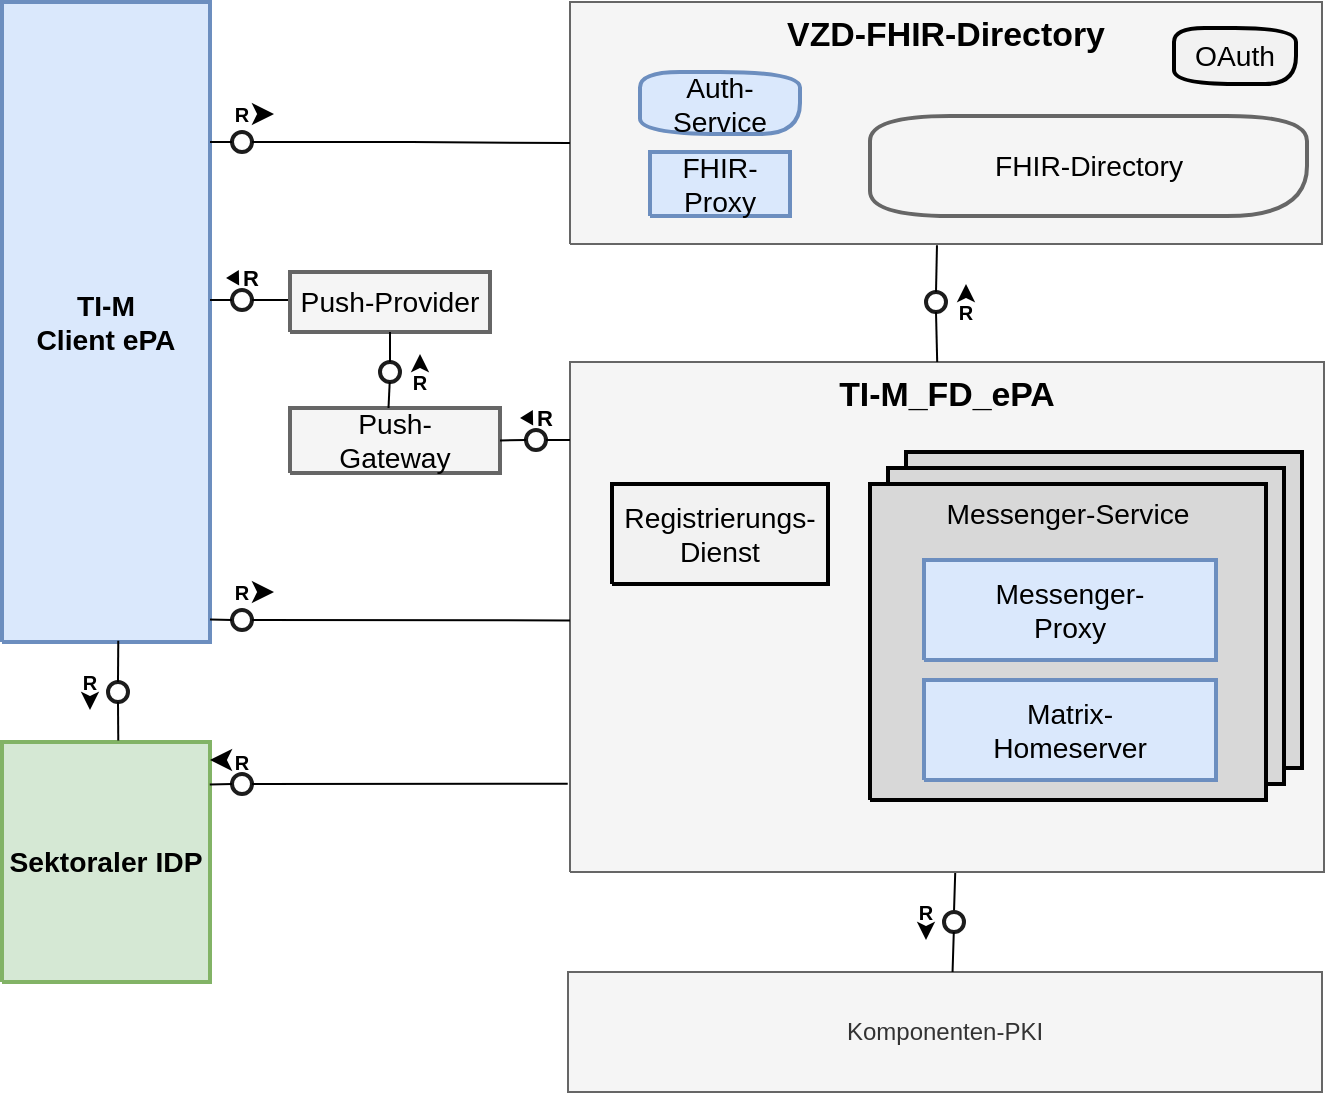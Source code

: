 <mxfile>
    <diagram name="Fachdienst" id="euBj5xrBh4o_RF6xaW2p">
        <mxGraphModel dx="609" dy="239" grid="1" gridSize="10" guides="1" tooltips="1" connect="1" arrows="1" fold="1" page="1" pageScale="1" pageWidth="827" pageHeight="1169" math="0" shadow="0">
            <root>
                <mxCell id="0"/>
                <mxCell id="1" parent="0"/>
                <UserObject label="&lt;div style=&quot;font-size: 1px&quot;&gt;&lt;font style=&quot;font-size: 16.93px; color: rgb(0, 0, 0); direction: ltr; letter-spacing: 0px; line-height: 120%; opacity: 1;&quot;&gt;&lt;b style=&quot;&quot;&gt;VZD-FHIR-Directory&lt;br&gt;&lt;/b&gt;&lt;/font&gt;&lt;/div&gt;" tags="Hintergrund" id="CfJ6PVG0hl9HaETuA9oQ-1">
                    <mxCell style="verticalAlign=top;align=center;vsdxID=1;fillColor=#f5f5f5;shape=stencil(nZBLDoAgDERP0z3SIyjew0SURgSD+Lu9kMZoXLhwN9O+tukAlrNpJg1SzDH4QW/URgNYgZTkjA4UkwJUgGXng+6DX1zLfmoymdXo17xh5zmRJ6Q42BWCfc2oJfdAr+Yv+AP9Cb7OJ3H/2JG1HNGz/84klThPVCc=);strokeColor=#666666;points=[];labelBackgroundColor=none;rounded=0;html=1;whiteSpace=wrap;fontColor=#333333;" parent="1" vertex="1">
                        <mxGeometry x="330" y="25" width="376" height="121" as="geometry"/>
                    </mxCell>
                </UserObject>
                <mxCell id="9" style="edgeStyle=none;html=1;entryX=0.5;entryY=0;entryDx=0;entryDy=0;endArrow=none;endFill=0;exitX=0.511;exitY=0.996;exitDx=0;exitDy=0;exitPerimeter=0;" parent="1" source="CfJ6PVG0hl9HaETuA9oQ-2" target="8" edge="1">
                    <mxGeometry relative="1" as="geometry">
                        <mxPoint x="520" y="460" as="sourcePoint"/>
                    </mxGeometry>
                </mxCell>
                <UserObject label="&lt;div style=&quot;font-size: 1px&quot;&gt;&lt;font style=&quot;font-size: 16.93px; color: rgb(0, 0, 0); direction: ltr; letter-spacing: 0px; line-height: 120%; opacity: 1;&quot;&gt;&lt;b style=&quot;&quot;&gt;     TI-M_FD_ePA&lt;br&gt;&lt;/b&gt;&lt;/font&gt;&lt;/div&gt;" tags="Hintergrund" id="CfJ6PVG0hl9HaETuA9oQ-2">
                    <mxCell style="verticalAlign=top;align=center;vsdxID=2;fillColor=#f5f5f5;shape=stencil(nZBLDoAgDERP0z3SIyjew0SURgSD+Lu9kMZoXLhwN9O+tukAlrNpJg1SzDH4QW/URgNYgZTkjA4UkwJUgGXng+6DX1zLfmoymdXo17xh5zmRJ6Q42BWCfc2oJfdAr+Yv+AP9Cb7OJ3H/2JG1HNGz/84klThPVCc=);points=[];labelBackgroundColor=none;rounded=0;html=1;whiteSpace=wrap;strokeColor=#666666;fontColor=#333333;" parent="1" vertex="1">
                        <mxGeometry x="330" y="205" width="377" height="255" as="geometry"/>
                    </mxCell>
                </UserObject>
                <UserObject label="&lt;div style=&quot;font-size: 1px&quot;&gt;&lt;font style=&quot;font-size:14.11px;font-family:Arial;color:#000000;direction:ltr;letter-spacing:0px;line-height:120%;opacity:1&quot;&gt;Registrierungs-&lt;br/&gt;Dienst&lt;br/&gt;&lt;/font&gt;&lt;/div&gt;" tags="Hintergrund" id="CfJ6PVG0hl9HaETuA9oQ-6">
                    <mxCell style="verticalAlign=middle;align=center;vsdxID=6;fillColor=#f2f2f2;gradientColor=none;shape=stencil(nZBLDoAgDERP0z3SIyjew0SURgSD+Lu9kMZoXLhwN9O+tukAlrNpJg1SzDH4QW/URgNYgZTkjA4UkwJUgGXng+6DX1zLfmoymdXo17xh5zmRJ6Q42BWCfc2oJfdAr+Yv+AP9Cb7OJ3H/2JG1HNGz/84klThPVCc=);strokeColor=#000000;strokeWidth=2;spacingTop=-1;spacingBottom=-1;spacingLeft=-1;spacingRight=-1;points=[[0.5,0,0],[1,0.5,0],[0.5,0.5,0],[0.5,0.5,0]];labelBackgroundColor=none;rounded=0;html=1;whiteSpace=wrap;" parent="1" vertex="1">
                        <mxGeometry x="351" y="266" width="108" height="50" as="geometry"/>
                    </mxCell>
                </UserObject>
                <UserObject label="&lt;div style=&quot;font-size: 1px&quot;&gt;&lt;font style=&quot;font-size:14.11px;font-family:Arial;color:#000000;direction:ltr;letter-spacing:0px;line-height:120%;opacity:1&quot;&gt;&lt;b&gt;TI-M&lt;/b&gt;&lt;/font&gt;&lt;/div&gt;&lt;div style=&quot;font-size: 1px&quot;&gt;&lt;font style=&quot;font-size:14.11px;font-family:Arial;color:#000000;direction:ltr;letter-spacing:0px;line-height:120%;opacity:1&quot;&gt;&lt;b&gt;Client ePA&lt;/b&gt;&lt;/font&gt;&lt;/div&gt;" tags="Hintergrund" id="CfJ6PVG0hl9HaETuA9oQ-7">
                    <mxCell style="verticalAlign=middle;align=center;vsdxID=7;fillColor=#dae8fc;shape=stencil(nZBLDoAgDERP0z3SIyjew0SURgSD+Lu9kMZoXLhwN9O+tukAlrNpJg1SzDH4QW/URgNYgZTkjA4UkwJUgGXng+6DX1zLfmoymdXo17xh5zmRJ6Q42BWCfc2oJfdAr+Yv+AP9Cb7OJ3H/2JG1HNGz/84klThPVCc=);strokeColor=#6c8ebf;strokeWidth=2;spacingTop=-1;spacingBottom=-1;spacingLeft=-1;spacingRight=-1;points=[[0.5,0,0],[1,0.5,0],[0.5,0.5,0],[0.5,0.5,0]];labelBackgroundColor=none;rounded=0;html=1;whiteSpace=wrap;" parent="1" vertex="1">
                        <mxGeometry x="46" y="25" width="104" height="320" as="geometry"/>
                    </mxCell>
                </UserObject>
                <UserObject label="&lt;div style=&quot;font-size: 1px&quot;&gt;&lt;font style=&quot;font-size:14.11px;font-family:Arial;color:#000000;direction:ltr;letter-spacing:0px;line-height:120%;opacity:1&quot;&gt;Push-&lt;br/&gt;Gateway&lt;br/&gt;&lt;/font&gt;&lt;/div&gt;" tags="Hintergrund" id="CfJ6PVG0hl9HaETuA9oQ-9">
                    <mxCell style="verticalAlign=middle;align=center;vsdxID=9;fillColor=#f5f5f5;shape=stencil(nZBLDoAgDERP0z3SIyjew0SURgSD+Lu9kMZoXLhwN9O+tukAlrNpJg1SzDH4QW/URgNYgZTkjA4UkwJUgGXng+6DX1zLfmoymdXo17xh5zmRJ6Q42BWCfc2oJfdAr+Yv+AP9Cb7OJ3H/2JG1HNGz/84klThPVCc=);strokeWidth=2;spacingTop=-1;spacingBottom=-1;spacingLeft=-1;spacingRight=-1;points=[[0.5,0,0],[1,0.5,0],[0.5,0.5,0],[0.5,0.5,0]];labelBackgroundColor=none;rounded=0;html=1;whiteSpace=wrap;strokeColor=#666666;fontColor=#333333;" parent="1" vertex="1">
                        <mxGeometry x="190" y="228" width="105" height="32.5" as="geometry"/>
                    </mxCell>
                </UserObject>
                <UserObject label="&lt;div style=&quot;font-size: 1px&quot;&gt;&lt;font style=&quot;font-size:14.11px;font-family:Arial;color:#000000;direction:ltr;letter-spacing:0px;line-height:120%;opacity:1&quot;&gt;FHIR-Directory&lt;br/&gt;&lt;/font&gt;&lt;/div&gt;" tags="Hintergrund" id="CfJ6PVG0hl9HaETuA9oQ-10">
                    <mxCell style="verticalAlign=middle;align=center;vsdxID=10;fillColor=#f5f5f5;shape=stencil(nZE9DsIwDIVP4xWFWAydS7kAJ4iIIRYhqdLwe3rSukhRB4Zmst/7YkvPgO3gTE+g1ZBTvNKTbXaAe9Cag6PEuVSAHWB7jokuKd6Dlb43hdRqUsjKn+1Ia2XS6cgfEg2bTVO93czIkFt8jMtfgiqx3vMwJf1BUM+hQn/mKvgPuhJcrC/FFI8Ex95LurW/jLNIcgrsvg==);strokeColor=#666666;strokeWidth=2;spacingTop=2;spacingBottom=2;spacingLeft=3;spacingRight=3;points=[[0.5,0,0],[1,0.5,0],[0.5,0.5,0],[0.5,0.5,0]];labelBackgroundColor=none;rounded=1;html=1;whiteSpace=wrap;fontColor=#333333;" parent="1" vertex="1">
                        <mxGeometry x="480" y="82" width="218.5" height="50" as="geometry"/>
                    </mxCell>
                </UserObject>
                <UserObject label="&lt;div style=&quot;font-size: 1px&quot;&gt;&lt;font style=&quot;font-size:14.11px;font-family:Arial;color:#000000;direction:ltr;letter-spacing:0px;line-height:120%;opacity:1&quot;&gt;FHIR-Proxy&lt;br/&gt;&lt;/font&gt;&lt;/div&gt;" tags="Hintergrund" id="CfJ6PVG0hl9HaETuA9oQ-11">
                    <mxCell style="verticalAlign=middle;align=center;vsdxID=11;fillColor=#dae8fc;shape=stencil(nZBLDoAgDERP0z3SIyjew0SURgSD+Lu9kMZoXLhwN9O+tukAlrNpJg1SzDH4QW/URgNYgZTkjA4UkwJUgGXng+6DX1zLfmoymdXo17xh5zmRJ6Q42BWCfc2oJfdAr+Yv+AP9Cb7OJ3H/2JG1HNGz/84klThPVCc=);strokeColor=#6c8ebf;strokeWidth=2;spacingTop=-1;spacingBottom=-1;spacingLeft=-1;spacingRight=-1;points=[[0.5,0,0],[1,0.5,0],[0.5,0.5,0],[0.5,0.5,0]];labelBackgroundColor=none;rounded=0;html=1;whiteSpace=wrap;" parent="1" vertex="1">
                        <mxGeometry x="370" y="100" width="70" height="32" as="geometry"/>
                    </mxCell>
                </UserObject>
                <UserObject label="&lt;div style=&quot;font-size: 1px&quot;&gt;&lt;font style=&quot;font-size: 14.11px; color: rgb(0, 0, 0); direction: ltr; letter-spacing: 0px; line-height: 120%; opacity: 1;&quot;&gt;&lt;b style=&quot;&quot;&gt;Sektoraler IDP&lt;br&gt;&lt;/b&gt;&lt;/font&gt;&lt;/div&gt;" tags="Hintergrund" id="CfJ6PVG0hl9HaETuA9oQ-12">
                    <mxCell style="verticalAlign=middle;align=center;vsdxID=12;shape=stencil(nZBLDoAgDERP0z3SIyjew0SURgSD+Lu9kMZoXLhwN9O+tukAlrNpJg1SzDH4QW/URgNYgZTkjA4UkwJUgGXng+6DX1zLfmoymdXo17xh5zmRJ6Q42BWCfc2oJfdAr+Yv+AP9Cb7OJ3H/2JG1HNGz/84klThPVCc=);strokeWidth=2;spacingTop=-1;spacingBottom=-1;spacingLeft=-1;spacingRight=-1;points=[[0.5,0,0],[1,0.5,0],[0.5,0.5,0],[0.5,0.5,0]];labelBackgroundColor=none;rounded=0;html=1;whiteSpace=wrap;fillColor=#d5e8d4;strokeColor=#82b366;" parent="1" vertex="1">
                        <mxGeometry x="46" y="395" width="104" height="120" as="geometry"/>
                    </mxCell>
                </UserObject>
                <UserObject label="&lt;div style=&quot;font-size: 1px&quot;&gt;&lt;font style=&quot;font-size:14.11px;font-family:Arial;color:#000000;direction:ltr;letter-spacing:0px;line-height:120%;opacity:1&quot;&gt;OAuth&lt;br/&gt;&lt;/font&gt;&lt;/div&gt;" tags="Hintergrund" id="CfJ6PVG0hl9HaETuA9oQ-13">
                    <mxCell style="verticalAlign=middle;align=center;vsdxID=33;fillColor=#f2f2f2;gradientColor=none;shape=stencil(nZE9DsIwDIVP4xWFWAydS7kAJ4iIIRYhqdLwe3rSukhRB4Zmst/7YkvPgO3gTE+g1ZBTvNKTbXaAe9Cag6PEuVSAHWB7jokuKd6Dlb43hdRqUsjKn+1Ia2XS6cgfEg2bTVO93czIkFt8jMtfgiqx3vMwJf1BUM+hQn/mKvgPuhJcrC/FFI8Ex95LurW/jLNIcgrsvg==);strokeColor=#000000;strokeWidth=2;spacingTop=2;spacingBottom=2;spacingLeft=3;spacingRight=3;points=[[0.5,0,0],[1,0.5,0],[0.5,0.5,0],[0.5,0.5,0]];labelBackgroundColor=none;rounded=1;html=1;whiteSpace=wrap;" parent="1" vertex="1">
                        <mxGeometry x="632" y="38" width="61" height="28" as="geometry"/>
                    </mxCell>
                </UserObject>
                <UserObject label="&lt;div style=&quot;font-size: 1px&quot;&gt;&lt;font style=&quot;font-size:14.11px;font-family:Arial;color:#000000;direction:ltr;letter-spacing:0px;line-height:120%;opacity:1&quot;&gt;Auth-Service&lt;br/&gt;&lt;/font&gt;&lt;/div&gt;" tags="Hintergrund" id="CfJ6PVG0hl9HaETuA9oQ-15">
                    <mxCell style="verticalAlign=middle;align=center;vsdxID=40;fillColor=#dae8fc;shape=stencil(nZE9DsIwDIVP4xWFWAydS7kAJ4iIIRYhqdLwe3rSukhRB4Zmst/7YkvPgO3gTE+g1ZBTvNKTbXaAe9Cag6PEuVSAHWB7jokuKd6Dlb43hdRqUsjKn+1Ia2XS6cgfEg2bTVO93czIkFt8jMtfgiqx3vMwJf1BUM+hQn/mKvgPuhJcrC/FFI8Ex95LurW/jLNIcgrsvg==);strokeColor=#6c8ebf;strokeWidth=2;spacingTop=2;spacingBottom=2;spacingLeft=3;spacingRight=3;points=[[0.5,0,0],[1,0.5,0],[0.5,0.5,0],[0.5,0.5,0]];labelBackgroundColor=none;rounded=1;html=1;whiteSpace=wrap;" parent="1" vertex="1">
                        <mxGeometry x="365" y="60" width="80" height="31" as="geometry"/>
                    </mxCell>
                </UserObject>
                <UserObject label="&lt;div style=&quot;font-size: 1px&quot;&gt;&lt;/div&gt;" tags="Hintergrund" id="CfJ6PVG0hl9HaETuA9oQ-16">
                    <mxCell style="verticalAlign=top;align=center;vsdxID=41;fillColor=#d8d8d8;gradientColor=none;shape=stencil(nZBLDoAgDERP0z3SIyjew0SURgSD+Lu9kMZoXLhwN9O+tukAlrNpJg1SzDH4QW/URgNYgZTkjA4UkwJUgGXng+6DX1zLfmoymdXo17xh5zmRJ6Q42BWCfc2oJfdAr+Yv+AP9Cb7OJ3H/2JG1HNGz/84klThPVCc=);strokeWidth=2;points=[];labelBackgroundColor=none;rounded=0;html=1;whiteSpace=wrap;" parent="1" vertex="1">
                        <mxGeometry x="498" y="250" width="198" height="158" as="geometry"/>
                    </mxCell>
                </UserObject>
                <UserObject label="&lt;div style=&quot;font-size: 1px&quot;&gt;&lt;/div&gt;" tags="Hintergrund" id="CfJ6PVG0hl9HaETuA9oQ-17">
                    <mxCell style="verticalAlign=top;align=center;vsdxID=42;fillColor=#d8d8d8;gradientColor=none;shape=stencil(nZBLDoAgDERP0z3SIyjew0SURgSD+Lu9kMZoXLhwN9O+tukAlrNpJg1SzDH4QW/URgNYgZTkjA4UkwJUgGXng+6DX1zLfmoymdXo17xh5zmRJ6Q42BWCfc2oJfdAr+Yv+AP9Cb7OJ3H/2JG1HNGz/84klThPVCc=);strokeWidth=2;points=[];labelBackgroundColor=none;rounded=0;html=1;whiteSpace=wrap;" parent="1" vertex="1">
                        <mxGeometry x="489" y="258" width="198" height="158" as="geometry"/>
                    </mxCell>
                </UserObject>
                <UserObject label="&lt;div style=&quot;font-size: 1px&quot;&gt;&lt;font style=&quot;font-size:14.11px;font-family:Arial;color:#000000;direction:ltr;letter-spacing:0px;line-height:120%;opacity:1&quot;&gt;Messenger-Service&lt;br/&gt;&lt;/font&gt;&lt;/div&gt;" tags="Hintergrund" id="CfJ6PVG0hl9HaETuA9oQ-18">
                    <mxCell style="verticalAlign=top;align=center;vsdxID=43;fillColor=#d8d8d8;gradientColor=none;shape=stencil(nZBLDoAgDERP0z3SIyjew0SURgSD+Lu9kMZoXLhwN9O+tukAlrNpJg1SzDH4QW/URgNYgZTkjA4UkwJUgGXng+6DX1zLfmoymdXo17xh5zmRJ6Q42BWCfc2oJfdAr+Yv+AP9Cb7OJ3H/2JG1HNGz/84klThPVCc=);strokeWidth=2;points=[];labelBackgroundColor=none;rounded=0;html=1;whiteSpace=wrap;" parent="1" vertex="1">
                        <mxGeometry x="480" y="266" width="198" height="158" as="geometry"/>
                    </mxCell>
                </UserObject>
                <UserObject label="&lt;div style=&quot;font-size: 1px&quot;&gt;&lt;font style=&quot;font-size:14.11px;font-family:Arial;color:#000000;direction:ltr;letter-spacing:0px;line-height:120%;opacity:1&quot;&gt;Messenger-&lt;br/&gt;Proxy&lt;br/&gt;&lt;/font&gt;&lt;/div&gt;" tags="Hintergrund" id="CfJ6PVG0hl9HaETuA9oQ-19">
                    <mxCell style="verticalAlign=middle;align=center;vsdxID=44;fillColor=#dae8fc;shape=stencil(nZBLDoAgDERP0z3SIyjew0SURgSD+Lu9kMZoXLhwN9O+tukAlrNpJg1SzDH4QW/URgNYgZTkjA4UkwJUgGXng+6DX1zLfmoymdXo17xh5zmRJ6Q42BWCfc2oJfdAr+Yv+AP9Cb7OJ3H/2JG1HNGz/84klThPVCc=);strokeColor=#6c8ebf;strokeWidth=2;spacingTop=-1;spacingBottom=-1;spacingLeft=-1;spacingRight=-1;points=[[0.5,0,0],[1,0.5,0],[0.5,0.5,0],[0.5,0.5,0]];labelBackgroundColor=none;rounded=0;html=1;whiteSpace=wrap;" parent="1" vertex="1">
                        <mxGeometry x="507" y="304" width="146" height="50" as="geometry"/>
                    </mxCell>
                </UserObject>
                <UserObject label="&lt;div style=&quot;font-size: 1px&quot;&gt;&lt;font style=&quot;font-size:14.11px;font-family:Arial;color:#000000;direction:ltr;letter-spacing:0px;line-height:120%;opacity:1&quot;&gt;Matrix-&lt;br/&gt;Homeserver&lt;br/&gt;&lt;/font&gt;&lt;/div&gt;" tags="Hintergrund" id="CfJ6PVG0hl9HaETuA9oQ-20">
                    <mxCell style="verticalAlign=middle;align=center;vsdxID=45;fillColor=#dae8fc;shape=stencil(nZBLDoAgDERP0z3SIyjew0SURgSD+Lu9kMZoXLhwN9O+tukAlrNpJg1SzDH4QW/URgNYgZTkjA4UkwJUgGXng+6DX1zLfmoymdXo17xh5zmRJ6Q42BWCfc2oJfdAr+Yv+AP9Cb7OJ3H/2JG1HNGz/84klThPVCc=);strokeWidth=2;spacingTop=-1;spacingBottom=-1;spacingLeft=-1;spacingRight=-1;points=[[0.5,0,0],[1,0.5,0],[0.5,0.5,0],[0.5,0.5,0]];labelBackgroundColor=none;rounded=0;html=1;whiteSpace=wrap;strokeColor=#6c8ebf;" parent="1" vertex="1">
                        <mxGeometry x="507" y="364" width="146" height="50" as="geometry"/>
                    </mxCell>
                </UserObject>
                <mxCell id="CfJ6PVG0hl9HaETuA9oQ-21" parent="1" vertex="1">
                    <mxGeometry x="166" y="415" as="geometry"/>
                </mxCell>
                <mxCell id="CfJ6PVG0hl9HaETuA9oQ-22" value="" style="group" parent="1" vertex="1" connectable="0">
                    <mxGeometry x="146" y="310" width="40" height="29" as="geometry"/>
                </mxCell>
                <mxCell id="CfJ6PVG0hl9HaETuA9oQ-23" value="R" style="text;html=1;strokeColor=none;fillColor=none;align=center;verticalAlign=middle;whiteSpace=wrap;overflow=hidden;fontFamily=Helvetica;fontSize=10;fontColor=#000000;fontStyle=1" parent="CfJ6PVG0hl9HaETuA9oQ-22" vertex="1">
                    <mxGeometry width="40" height="20" as="geometry"/>
                </mxCell>
                <mxCell id="CfJ6PVG0hl9HaETuA9oQ-24" value="" style="ellipse;whiteSpace=wrap;html=1;strokeColor=#1C1C1C;fillColor=none;fontFamily=Tahoma;fontSize=14;fontColor=#525252;align=center;strokeWidth=2;" parent="CfJ6PVG0hl9HaETuA9oQ-22" vertex="1">
                    <mxGeometry x="15" y="19" width="10" height="10" as="geometry"/>
                </mxCell>
                <mxCell id="CfJ6PVG0hl9HaETuA9oQ-25" style="edgeStyle=none;rounded=0;html=1;startArrow=none;startFill=0;endArrow=classic;endFill=1;jettySize=auto;orthogonalLoop=1;strokeColor=#000000;fontFamily=Helvetica;fontSize=10;fontColor=#000000;targetPerimeterSpacing=0;endSize=8;sourcePerimeterSpacing=0;startSize=0;" parent="CfJ6PVG0hl9HaETuA9oQ-22" edge="1">
                    <mxGeometry relative="1" as="geometry">
                        <mxPoint x="36" y="10" as="targetPoint"/>
                        <mxPoint x="28" y="10" as="sourcePoint"/>
                    </mxGeometry>
                </mxCell>
                <mxCell id="CfJ6PVG0hl9HaETuA9oQ-26" value="" style="group" parent="1" vertex="1" connectable="0">
                    <mxGeometry x="146" y="71" width="40" height="29" as="geometry"/>
                </mxCell>
                <mxCell id="CfJ6PVG0hl9HaETuA9oQ-27" value="R" style="text;html=1;strokeColor=none;fillColor=none;align=center;verticalAlign=middle;whiteSpace=wrap;overflow=hidden;fontFamily=Helvetica;fontSize=10;fontColor=#000000;fontStyle=1" parent="CfJ6PVG0hl9HaETuA9oQ-26" vertex="1">
                    <mxGeometry width="40" height="20" as="geometry"/>
                </mxCell>
                <mxCell id="CfJ6PVG0hl9HaETuA9oQ-28" value="" style="ellipse;whiteSpace=wrap;html=1;strokeColor=#1C1C1C;fillColor=none;fontFamily=Tahoma;fontSize=14;fontColor=#525252;align=center;strokeWidth=2;" parent="CfJ6PVG0hl9HaETuA9oQ-26" vertex="1">
                    <mxGeometry x="15" y="19" width="10" height="10" as="geometry"/>
                </mxCell>
                <mxCell id="CfJ6PVG0hl9HaETuA9oQ-29" style="edgeStyle=none;rounded=0;html=1;startArrow=none;startFill=0;endArrow=classic;endFill=1;jettySize=auto;orthogonalLoop=1;strokeColor=#000000;fontFamily=Helvetica;fontSize=10;fontColor=#000000;targetPerimeterSpacing=0;endSize=8;sourcePerimeterSpacing=0;startSize=0;" parent="CfJ6PVG0hl9HaETuA9oQ-26" edge="1">
                    <mxGeometry relative="1" as="geometry">
                        <mxPoint x="36" y="10" as="targetPoint"/>
                        <mxPoint x="28" y="10" as="sourcePoint"/>
                    </mxGeometry>
                </mxCell>
                <mxCell id="CfJ6PVG0hl9HaETuA9oQ-30" value="" style="group;rotation=-180;" parent="1" vertex="1" connectable="0">
                    <mxGeometry x="508" y="170" width="40" height="20" as="geometry"/>
                </mxCell>
                <mxCell id="CfJ6PVG0hl9HaETuA9oQ-31" value="" style="group;rotation=-180;" parent="CfJ6PVG0hl9HaETuA9oQ-30" vertex="1" connectable="0">
                    <mxGeometry width="40" height="20" as="geometry"/>
                </mxCell>
                <mxCell id="CfJ6PVG0hl9HaETuA9oQ-32" value="" style="group;rotation=-180;" parent="CfJ6PVG0hl9HaETuA9oQ-31" vertex="1" connectable="0">
                    <mxGeometry width="40" height="20" as="geometry"/>
                </mxCell>
                <mxCell id="CfJ6PVG0hl9HaETuA9oQ-33" value="" style="endArrow=classic;html=1;strokeColor=#000000;fontFamily=Helvetica;fontSize=14;fontColor=#525252;rounded=0;" parent="CfJ6PVG0hl9HaETuA9oQ-32" edge="1">
                    <mxGeometry width="50" height="50" relative="1" as="geometry">
                        <mxPoint x="20" y="1" as="sourcePoint"/>
                        <mxPoint x="20" y="-4" as="targetPoint"/>
                    </mxGeometry>
                </mxCell>
                <mxCell id="CfJ6PVG0hl9HaETuA9oQ-34" value="" style="ellipse;whiteSpace=wrap;html=1;strokeColor=#1C1C1C;fillColor=none;fontFamily=Tahoma;fontSize=14;fontColor=#525252;align=center;strokeWidth=2;rotation=-180;" parent="CfJ6PVG0hl9HaETuA9oQ-32" vertex="1">
                    <mxGeometry width="10" height="10" as="geometry"/>
                </mxCell>
                <mxCell id="CfJ6PVG0hl9HaETuA9oQ-35" value="R" style="text;html=1;strokeColor=none;fillColor=none;align=center;verticalAlign=middle;whiteSpace=wrap;overflow=hidden;fontFamily=Helvetica;fontSize=10;fontColor=#000000;fontStyle=1;rotation=0;" parent="CfJ6PVG0hl9HaETuA9oQ-32" vertex="1">
                    <mxGeometry width="40" height="20" as="geometry"/>
                </mxCell>
                <mxCell id="CfJ6PVG0hl9HaETuA9oQ-36" style="edgeStyle=orthogonalEdgeStyle;rounded=0;orthogonalLoop=1;jettySize=auto;html=1;exitX=1;exitY=0.5;exitDx=0;exitDy=0;entryX=0;entryY=0.583;entryDx=0;entryDy=0;entryPerimeter=0;endArrow=none;endFill=0;" parent="1" source="CfJ6PVG0hl9HaETuA9oQ-28" target="CfJ6PVG0hl9HaETuA9oQ-1" edge="1">
                    <mxGeometry relative="1" as="geometry"/>
                </mxCell>
                <mxCell id="CfJ6PVG0hl9HaETuA9oQ-37" value="" style="endArrow=none;html=1;rounded=0;entryX=0;entryY=0.5;entryDx=0;entryDy=0;" parent="1" target="CfJ6PVG0hl9HaETuA9oQ-28" edge="1">
                    <mxGeometry width="50" height="50" relative="1" as="geometry">
                        <mxPoint x="150" y="95" as="sourcePoint"/>
                        <mxPoint x="207" y="110" as="targetPoint"/>
                    </mxGeometry>
                </mxCell>
                <mxCell id="CfJ6PVG0hl9HaETuA9oQ-38" value="" style="endArrow=none;html=1;rounded=0;entryX=0.5;entryY=0;entryDx=0;entryDy=0;exitX=0.487;exitY=0;exitDx=0;exitDy=0;exitPerimeter=0;" parent="1" source="CfJ6PVG0hl9HaETuA9oQ-2" target="CfJ6PVG0hl9HaETuA9oQ-34" edge="1">
                    <mxGeometry width="50" height="50" relative="1" as="geometry">
                        <mxPoint x="448.5" y="205" as="sourcePoint"/>
                        <mxPoint x="450" y="180" as="targetPoint"/>
                    </mxGeometry>
                </mxCell>
                <mxCell id="CfJ6PVG0hl9HaETuA9oQ-40" value="" style="endArrow=none;html=1;rounded=0;exitX=1;exitY=0.871;exitDx=0;exitDy=0;exitPerimeter=0;entryX=0;entryY=0.5;entryDx=0;entryDy=0;" parent="1" target="CfJ6PVG0hl9HaETuA9oQ-24" edge="1">
                    <mxGeometry width="50" height="50" relative="1" as="geometry">
                        <mxPoint x="150" y="333.72" as="sourcePoint"/>
                        <mxPoint x="210" y="250" as="targetPoint"/>
                    </mxGeometry>
                </mxCell>
                <mxCell id="CfJ6PVG0hl9HaETuA9oQ-41" value="" style="endArrow=none;html=1;rounded=0;entryX=0;entryY=0.31;entryDx=0;entryDy=0;entryPerimeter=0;exitX=1;exitY=0.5;exitDx=0;exitDy=0;" parent="1" source="CfJ6PVG0hl9HaETuA9oQ-24" edge="1">
                    <mxGeometry width="50" height="50" relative="1" as="geometry">
                        <mxPoint x="190" y="300" as="sourcePoint"/>
                        <mxPoint x="330" y="334.2" as="targetPoint"/>
                    </mxGeometry>
                </mxCell>
                <mxCell id="CfJ6PVG0hl9HaETuA9oQ-42" value="" style="group" parent="1" vertex="1" connectable="0">
                    <mxGeometry x="70" y="355" width="40" height="20" as="geometry"/>
                </mxCell>
                <mxCell id="CfJ6PVG0hl9HaETuA9oQ-43" value="" style="group" parent="CfJ6PVG0hl9HaETuA9oQ-42" vertex="1" connectable="0">
                    <mxGeometry width="40" height="20" as="geometry"/>
                </mxCell>
                <mxCell id="CfJ6PVG0hl9HaETuA9oQ-44" value="" style="group" parent="CfJ6PVG0hl9HaETuA9oQ-43" vertex="1" connectable="0">
                    <mxGeometry width="40" height="20" as="geometry"/>
                </mxCell>
                <mxCell id="CfJ6PVG0hl9HaETuA9oQ-45" value="" style="endArrow=classic;html=1;strokeColor=#000000;fontFamily=Helvetica;fontSize=14;fontColor=#525252;rounded=0;" parent="CfJ6PVG0hl9HaETuA9oQ-44" edge="1">
                    <mxGeometry width="50" height="50" relative="1" as="geometry">
                        <mxPoint x="20" y="19" as="sourcePoint"/>
                        <mxPoint x="20" y="24" as="targetPoint"/>
                    </mxGeometry>
                </mxCell>
                <mxCell id="CfJ6PVG0hl9HaETuA9oQ-46" value="R" style="text;html=1;strokeColor=none;fillColor=none;align=center;verticalAlign=middle;whiteSpace=wrap;overflow=hidden;fontFamily=Helvetica;fontSize=10;fontColor=#000000;fontStyle=1" parent="CfJ6PVG0hl9HaETuA9oQ-44" vertex="1">
                    <mxGeometry width="40" height="20" as="geometry"/>
                </mxCell>
                <mxCell id="CfJ6PVG0hl9HaETuA9oQ-47" value="" style="ellipse;whiteSpace=wrap;html=1;strokeColor=#1C1C1C;fillColor=none;fontFamily=Tahoma;fontSize=14;fontColor=#525252;align=center;strokeWidth=2;" parent="CfJ6PVG0hl9HaETuA9oQ-44" vertex="1">
                    <mxGeometry x="29" y="10" width="10" height="10" as="geometry"/>
                </mxCell>
                <mxCell id="CfJ6PVG0hl9HaETuA9oQ-48" value="" style="endArrow=none;html=1;rounded=0;entryX=0.559;entryY=0.998;entryDx=0;entryDy=0;entryPerimeter=0;exitX=0.5;exitY=0;exitDx=0;exitDy=0;" parent="1" source="CfJ6PVG0hl9HaETuA9oQ-47" target="CfJ6PVG0hl9HaETuA9oQ-7" edge="1">
                    <mxGeometry width="50" height="50" relative="1" as="geometry">
                        <mxPoint x="140" y="400" as="sourcePoint"/>
                        <mxPoint x="190" y="350" as="targetPoint"/>
                    </mxGeometry>
                </mxCell>
                <mxCell id="CfJ6PVG0hl9HaETuA9oQ-49" value="" style="endArrow=none;html=1;rounded=0;entryX=0.5;entryY=1;entryDx=0;entryDy=0;exitX=0.559;exitY=-0.006;exitDx=0;exitDy=0;exitPerimeter=0;" parent="1" source="CfJ6PVG0hl9HaETuA9oQ-12" target="CfJ6PVG0hl9HaETuA9oQ-47" edge="1">
                    <mxGeometry width="50" height="50" relative="1" as="geometry">
                        <mxPoint x="60" y="440" as="sourcePoint"/>
                        <mxPoint x="110" y="390" as="targetPoint"/>
                    </mxGeometry>
                </mxCell>
                <mxCell id="CfJ6PVG0hl9HaETuA9oQ-50" value="" style="group;flipV=0;flipH=1;" parent="1" vertex="1" connectable="0">
                    <mxGeometry x="146" y="394" width="40" height="30" as="geometry"/>
                </mxCell>
                <mxCell id="CfJ6PVG0hl9HaETuA9oQ-51" value="R" style="text;html=1;strokeColor=none;fillColor=none;align=center;verticalAlign=middle;whiteSpace=wrap;overflow=hidden;fontFamily=Helvetica;fontSize=10;fontColor=#000000;fontStyle=1;flipV=1;flipH=1;" parent="CfJ6PVG0hl9HaETuA9oQ-50" vertex="1">
                    <mxGeometry y="1" width="40" height="20" as="geometry"/>
                </mxCell>
                <mxCell id="CfJ6PVG0hl9HaETuA9oQ-52" value="" style="ellipse;whiteSpace=wrap;html=1;strokeColor=#1C1C1C;fillColor=none;fontFamily=Tahoma;fontSize=14;fontColor=#525252;align=center;strokeWidth=2;" parent="CfJ6PVG0hl9HaETuA9oQ-50" vertex="1">
                    <mxGeometry x="15" y="17" width="10" height="10" as="geometry"/>
                </mxCell>
                <mxCell id="CfJ6PVG0hl9HaETuA9oQ-53" style="edgeStyle=none;rounded=0;html=1;startArrow=none;startFill=0;endArrow=classic;endFill=1;jettySize=auto;orthogonalLoop=1;strokeColor=#000000;fontFamily=Helvetica;fontSize=10;fontColor=#000000;targetPerimeterSpacing=0;endSize=8;sourcePerimeterSpacing=0;startSize=0;" parent="CfJ6PVG0hl9HaETuA9oQ-50" edge="1">
                    <mxGeometry relative="1" as="geometry">
                        <mxPoint x="4" y="10" as="targetPoint"/>
                        <mxPoint x="12" y="10" as="sourcePoint"/>
                    </mxGeometry>
                </mxCell>
                <mxCell id="CfJ6PVG0hl9HaETuA9oQ-54" value="" style="endArrow=none;html=1;rounded=0;entryX=0;entryY=0.5;entryDx=0;entryDy=0;exitX=0.999;exitY=0.177;exitDx=0;exitDy=0;exitPerimeter=0;" parent="1" source="CfJ6PVG0hl9HaETuA9oQ-12" target="CfJ6PVG0hl9HaETuA9oQ-52" edge="1">
                    <mxGeometry width="50" height="50" relative="1" as="geometry">
                        <mxPoint x="130" y="550" as="sourcePoint"/>
                        <mxPoint x="180" y="500" as="targetPoint"/>
                    </mxGeometry>
                </mxCell>
                <mxCell id="CfJ6PVG0hl9HaETuA9oQ-55" value="" style="endArrow=none;html=1;rounded=0;exitX=1;exitY=0.5;exitDx=0;exitDy=0;entryX=-0.003;entryY=0.827;entryDx=0;entryDy=0;entryPerimeter=0;" parent="1" source="CfJ6PVG0hl9HaETuA9oQ-52" target="CfJ6PVG0hl9HaETuA9oQ-2" edge="1">
                    <mxGeometry width="50" height="50" relative="1" as="geometry">
                        <mxPoint x="170" y="530" as="sourcePoint"/>
                        <mxPoint x="220" y="480" as="targetPoint"/>
                    </mxGeometry>
                </mxCell>
                <mxCell id="2" value="Komponenten-PKI" style="rounded=0;whiteSpace=wrap;html=1;fillColor=#f5f5f5;fontColor=#333333;strokeColor=#666666;" parent="1" vertex="1">
                    <mxGeometry x="329" y="510" width="377" height="60" as="geometry"/>
                </mxCell>
                <mxCell id="3" value="" style="group" parent="1" vertex="1" connectable="0">
                    <mxGeometry x="488" y="470" width="40" height="20" as="geometry"/>
                </mxCell>
                <mxCell id="4" value="" style="group" parent="3" vertex="1" connectable="0">
                    <mxGeometry width="40" height="20" as="geometry"/>
                </mxCell>
                <mxCell id="5" value="" style="group" parent="4" vertex="1" connectable="0">
                    <mxGeometry width="40" height="20" as="geometry"/>
                </mxCell>
                <mxCell id="6" value="" style="endArrow=classic;html=1;strokeColor=#000000;fontFamily=Helvetica;fontSize=14;fontColor=#525252;" parent="5" edge="1">
                    <mxGeometry width="50" height="50" relative="1" as="geometry">
                        <mxPoint x="20" y="19" as="sourcePoint"/>
                        <mxPoint x="20" y="24" as="targetPoint"/>
                    </mxGeometry>
                </mxCell>
                <mxCell id="7" value="R" style="text;html=1;strokeColor=none;fillColor=none;align=center;verticalAlign=middle;whiteSpace=wrap;overflow=hidden;fontFamily=Helvetica;fontSize=10;fontColor=#000000;fontStyle=1" parent="5" vertex="1">
                    <mxGeometry width="40" height="20" as="geometry"/>
                </mxCell>
                <mxCell id="8" value="" style="ellipse;whiteSpace=wrap;html=1;strokeColor=#1C1C1C;fillColor=none;fontFamily=Tahoma;fontSize=14;fontColor=#525252;align=center;strokeWidth=2;" parent="5" vertex="1">
                    <mxGeometry x="29" y="10" width="10" height="10" as="geometry"/>
                </mxCell>
                <mxCell id="10" style="edgeStyle=none;html=1;entryX=0.51;entryY=0;entryDx=0;entryDy=0;entryPerimeter=0;endArrow=none;endFill=0;" parent="1" source="8" target="2" edge="1">
                    <mxGeometry relative="1" as="geometry"/>
                </mxCell>
                <mxCell id="11" value="" style="group;flipH=1;" parent="1" vertex="1" connectable="0">
                    <mxGeometry x="159" y="228" width="22" height="21" as="geometry"/>
                </mxCell>
                <mxCell id="12" value="" style="shape=mxgraph.arrows2.wedgeArrow;html=1;bendable=0;startWidth=3.003;fillColor=strokeColor;defaultFillColor=invert;defaultGradientColor=invert;fontSize=11;endArrow=none;endFill=0;" parent="11" edge="1">
                    <mxGeometry width="100" height="100" relative="1" as="geometry">
                        <mxPoint x="5" y="-65.1" as="sourcePoint"/>
                        <mxPoint y="-65" as="targetPoint"/>
                    </mxGeometry>
                </mxCell>
                <mxCell id="13" value="" style="ellipse;whiteSpace=wrap;html=1;strokeColor=#1C1C1C;fillColor=none;fontFamily=Tahoma;fontSize=14;fontColor=#525252;align=center;strokeWidth=2;" parent="11" vertex="1">
                    <mxGeometry x="2" y="-59" width="10" height="10" as="geometry"/>
                </mxCell>
                <mxCell id="15" value="" style="group;flipH=1;" parent="1" vertex="1" connectable="0">
                    <mxGeometry x="306" y="228" width="22" height="21" as="geometry"/>
                </mxCell>
                <mxCell id="16" value="" style="shape=mxgraph.arrows2.wedgeArrow;html=1;bendable=0;startWidth=3.003;fillColor=strokeColor;defaultFillColor=invert;defaultGradientColor=invert;fontSize=11;endArrow=none;endFill=0;" parent="15" edge="1">
                    <mxGeometry width="100" height="100" relative="1" as="geometry">
                        <mxPoint x="5" y="4.9" as="sourcePoint"/>
                        <mxPoint y="5" as="targetPoint"/>
                    </mxGeometry>
                </mxCell>
                <mxCell id="17" value="" style="ellipse;whiteSpace=wrap;html=1;strokeColor=#1C1C1C;fillColor=none;fontFamily=Tahoma;fontSize=14;fontColor=#525252;align=center;strokeWidth=2;" parent="15" vertex="1">
                    <mxGeometry x="2" y="11" width="10" height="10" as="geometry"/>
                </mxCell>
                <mxCell id="18" value="&lt;b&gt;R&lt;/b&gt;" style="text;strokeColor=none;align=center;fillColor=none;html=1;verticalAlign=middle;whiteSpace=wrap;rounded=0;fontSize=11;spacing=2;" parent="15" vertex="1">
                    <mxGeometry x="1" width="21" height="9" as="geometry"/>
                </mxCell>
                <mxCell id="21" style="edgeStyle=none;html=1;entryX=-0.005;entryY=0.467;entryDx=0;entryDy=0;entryPerimeter=0;endArrow=none;endFill=0;" parent="1" source="13" target="27" edge="1">
                    <mxGeometry relative="1" as="geometry"/>
                </mxCell>
                <mxCell id="22" style="edgeStyle=none;html=1;exitX=0;exitY=0.5;exitDx=0;exitDy=0;endArrow=none;endFill=0;" parent="1" source="13" edge="1">
                    <mxGeometry relative="1" as="geometry">
                        <mxPoint x="150" y="174" as="targetPoint"/>
                    </mxGeometry>
                </mxCell>
                <mxCell id="23" style="edgeStyle=none;html=1;endArrow=none;endFill=0;entryX=1;entryY=0.5;entryDx=0;entryDy=0;entryPerimeter=0;" parent="1" source="17" target="CfJ6PVG0hl9HaETuA9oQ-9" edge="1">
                    <mxGeometry relative="1" as="geometry">
                        <mxPoint x="280" y="247" as="targetPoint"/>
                    </mxGeometry>
                </mxCell>
                <mxCell id="24" style="edgeStyle=none;html=1;endArrow=none;endFill=0;" parent="1" source="17" edge="1">
                    <mxGeometry relative="1" as="geometry">
                        <mxPoint x="330" y="244" as="targetPoint"/>
                    </mxGeometry>
                </mxCell>
                <mxCell id="25" style="edgeStyle=none;html=1;entryX=0.488;entryY=1.005;entryDx=0;entryDy=0;entryPerimeter=0;endArrow=none;endFill=0;" parent="1" source="CfJ6PVG0hl9HaETuA9oQ-34" target="CfJ6PVG0hl9HaETuA9oQ-1" edge="1">
                    <mxGeometry relative="1" as="geometry"/>
                </mxCell>
                <UserObject label="&lt;div style=&quot;font-size: 1px&quot;&gt;&lt;font style=&quot;font-size:14.11px;font-family:Arial;color:#000000;direction:ltr;letter-spacing:0px;line-height:120%;opacity:1&quot;&gt;Push-Provider&lt;/font&gt;&lt;/div&gt;" tags="Hintergrund" id="27">
                    <mxCell style="verticalAlign=middle;align=center;vsdxID=9;fillColor=#f5f5f5;shape=stencil(nZBLDoAgDERP0z3SIyjew0SURgSD+Lu9kMZoXLhwN9O+tukAlrNpJg1SzDH4QW/URgNYgZTkjA4UkwJUgGXng+6DX1zLfmoymdXo17xh5zmRJ6Q42BWCfc2oJfdAr+Yv+AP9Cb7OJ3H/2JG1HNGz/84klThPVCc=);strokeWidth=2;spacingTop=-1;spacingBottom=-1;spacingLeft=-1;spacingRight=-1;points=[[0.5,0,0],[1,0.5,0],[0.5,0.5,0],[0.5,0.5,0]];labelBackgroundColor=none;rounded=0;html=1;whiteSpace=wrap;strokeColor=#666666;fontColor=#333333;" parent="1" vertex="1">
                        <mxGeometry x="190" y="160" width="100" height="30" as="geometry"/>
                    </mxCell>
                </UserObject>
                <mxCell id="14" value="&lt;b&gt;R&lt;/b&gt;" style="text;strokeColor=none;align=center;fillColor=none;html=1;verticalAlign=middle;whiteSpace=wrap;rounded=0;fontSize=11;spacing=2;" parent="1" vertex="1">
                    <mxGeometry x="159.5" y="158" width="21" height="9" as="geometry"/>
                </mxCell>
                <mxCell id="44" value="" style="group;rotation=-180;" parent="1" vertex="1" connectable="0">
                    <mxGeometry x="235" y="205" width="40" height="20" as="geometry"/>
                </mxCell>
                <mxCell id="45" value="" style="group;rotation=-180;" parent="44" vertex="1" connectable="0">
                    <mxGeometry width="40" height="20" as="geometry"/>
                </mxCell>
                <mxCell id="46" value="" style="group;rotation=-180;" parent="45" vertex="1" connectable="0">
                    <mxGeometry width="40" height="20" as="geometry"/>
                </mxCell>
                <mxCell id="49" value="R" style="text;html=1;strokeColor=none;fillColor=none;align=center;verticalAlign=middle;whiteSpace=wrap;overflow=hidden;fontFamily=Helvetica;fontSize=10;fontColor=#000000;fontStyle=1;rotation=0;" parent="46" vertex="1">
                    <mxGeometry width="40" height="20" as="geometry"/>
                </mxCell>
                <mxCell id="47" value="" style="endArrow=classic;html=1;strokeColor=#000000;fontFamily=Helvetica;fontSize=14;fontColor=#525252;rounded=0;" parent="46" edge="1">
                    <mxGeometry width="50" height="50" relative="1" as="geometry">
                        <mxPoint x="20" y="1" as="sourcePoint"/>
                        <mxPoint x="20" y="-4" as="targetPoint"/>
                    </mxGeometry>
                </mxCell>
                <mxCell id="48" value="" style="ellipse;whiteSpace=wrap;html=1;strokeColor=#1C1C1C;fillColor=none;fontFamily=Tahoma;fontSize=14;fontColor=#525252;align=center;strokeWidth=2;rotation=-180;" parent="46" vertex="1">
                    <mxGeometry width="10" height="10" as="geometry"/>
                </mxCell>
                <mxCell id="50" style="edgeStyle=none;html=1;entryX=0.5;entryY=1;entryDx=0;entryDy=0;entryPerimeter=0;endArrow=none;endFill=0;" parent="1" source="48" target="27" edge="1">
                    <mxGeometry relative="1" as="geometry"/>
                </mxCell>
                <mxCell id="53" style="edgeStyle=none;html=1;entryX=0.469;entryY=0;entryDx=0;entryDy=0;entryPerimeter=0;endArrow=none;endFill=0;" parent="1" source="48" target="CfJ6PVG0hl9HaETuA9oQ-9" edge="1">
                    <mxGeometry relative="1" as="geometry"/>
                </mxCell>
            </root>
        </mxGraphModel>
    </diagram>
</mxfile>